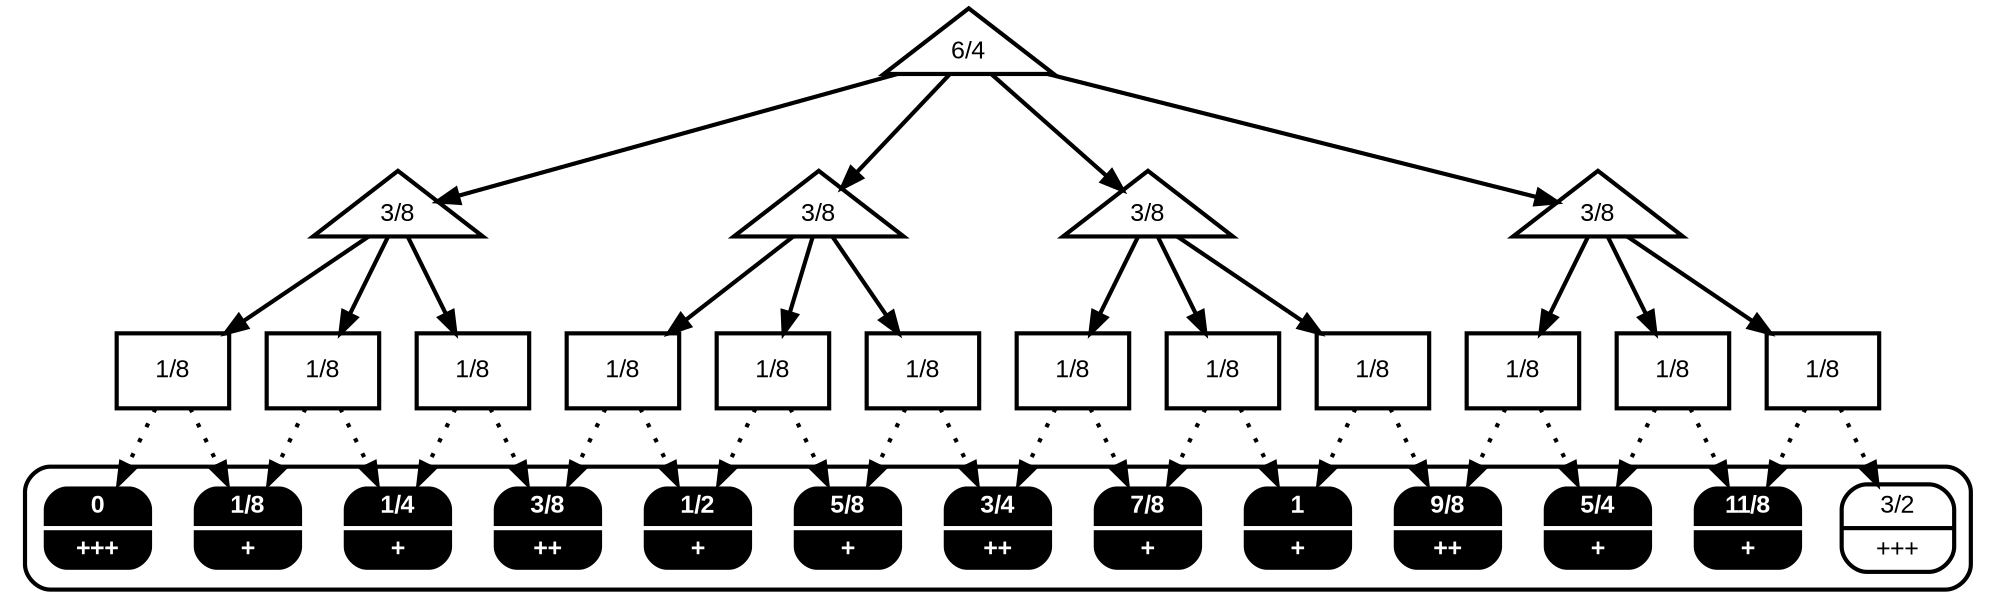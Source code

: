 digraph G {
    graph [bgcolor=transparent,
        fontname=Arial,
        penwidth=2,
        truecolor=true];
    node [fontname=Arial,
        fontsize=12,
        penwidth=2];
    edge [penwidth=2];
    node_0 [label="6/4",
        shape=triangle];
    node_1 [label="3/8",
        shape=triangle];
    node_2 [label="1/8",
        shape=box];
    node_3 [label="1/8",
        shape=box];
    node_4 [label="1/8",
        shape=box];
    node_5 [label="3/8",
        shape=triangle];
    node_6 [label="1/8",
        shape=box];
    node_7 [label="1/8",
        shape=box];
    node_8 [label="1/8",
        shape=box];
    node_9 [label="3/8",
        shape=triangle];
    node_10 [label="1/8",
        shape=box];
    node_11 [label="1/8",
        shape=box];
    node_12 [label="1/8",
        shape=box];
    node_13 [label="3/8",
        shape=triangle];
    node_14 [label="1/8",
        shape=box];
    node_15 [label="1/8",
        shape=box];
    node_16 [label="1/8",
        shape=box];
    subgraph cluster_offsets {
        graph [style=rounded];
        node_17_0 [color=white,
            fillcolor=black,
            fontcolor=white,
            fontname="Arial bold",
            label="{ <f_0_0> 0 | <f_0_1> +++ }",
            shape=Mrecord,
            style=filled];
        node_17_1 [color=white,
            fillcolor=black,
            fontcolor=white,
            fontname="Arial bold",
            label="{ <f_0_0> 1/8 | <f_0_1> + }",
            shape=Mrecord,
            style=filled];
        node_17_2 [color=white,
            fillcolor=black,
            fontcolor=white,
            fontname="Arial bold",
            label="{ <f_0_0> 1/4 | <f_0_1> + }",
            shape=Mrecord,
            style=filled];
        node_17_3 [color=white,
            fillcolor=black,
            fontcolor=white,
            fontname="Arial bold",
            label="{ <f_0_0> 3/8 | <f_0_1> ++ }",
            shape=Mrecord,
            style=filled];
        node_17_4 [color=white,
            fillcolor=black,
            fontcolor=white,
            fontname="Arial bold",
            label="{ <f_0_0> 1/2 | <f_0_1> + }",
            shape=Mrecord,
            style=filled];
        node_17_5 [color=white,
            fillcolor=black,
            fontcolor=white,
            fontname="Arial bold",
            label="{ <f_0_0> 5/8 | <f_0_1> + }",
            shape=Mrecord,
            style=filled];
        node_17_6 [color=white,
            fillcolor=black,
            fontcolor=white,
            fontname="Arial bold",
            label="{ <f_0_0> 3/4 | <f_0_1> ++ }",
            shape=Mrecord,
            style=filled];
        node_17_7 [color=white,
            fillcolor=black,
            fontcolor=white,
            fontname="Arial bold",
            label="{ <f_0_0> 7/8 | <f_0_1> + }",
            shape=Mrecord,
            style=filled];
        node_17_8 [color=white,
            fillcolor=black,
            fontcolor=white,
            fontname="Arial bold",
            label="{ <f_0_0> 1 | <f_0_1> + }",
            shape=Mrecord,
            style=filled];
        node_17_9 [color=white,
            fillcolor=black,
            fontcolor=white,
            fontname="Arial bold",
            label="{ <f_0_0> 9/8 | <f_0_1> ++ }",
            shape=Mrecord,
            style=filled];
        node_17_10 [color=white,
            fillcolor=black,
            fontcolor=white,
            fontname="Arial bold",
            label="{ <f_0_0> 5/4 | <f_0_1> + }",
            shape=Mrecord,
            style=filled];
        node_17_11 [color=white,
            fillcolor=black,
            fontcolor=white,
            fontname="Arial bold",
            label="{ <f_0_0> 11/8 | <f_0_1> + }",
            shape=Mrecord,
            style=filled];
        node_17_12 [label="{ <f_0_0> 3/2 | <f_0_1> +++ }",
            shape=Mrecord];
    }
    node_0 -> node_1;
    node_0 -> node_5;
    node_0 -> node_9;
    node_0 -> node_13;
    node_1 -> node_2;
    node_1 -> node_3;
    node_1 -> node_4;
    node_2 -> node_17_0 [style=dotted];
    node_2 -> node_17_1 [style=dotted];
    node_3 -> node_17_1 [style=dotted];
    node_3 -> node_17_2 [style=dotted];
    node_4 -> node_17_2 [style=dotted];
    node_4 -> node_17_3 [style=dotted];
    node_5 -> node_6;
    node_5 -> node_7;
    node_5 -> node_8;
    node_6 -> node_17_3 [style=dotted];
    node_6 -> node_17_4 [style=dotted];
    node_7 -> node_17_4 [style=dotted];
    node_7 -> node_17_5 [style=dotted];
    node_8 -> node_17_5 [style=dotted];
    node_8 -> node_17_6 [style=dotted];
    node_9 -> node_10;
    node_9 -> node_11;
    node_9 -> node_12;
    node_10 -> node_17_6 [style=dotted];
    node_10 -> node_17_7 [style=dotted];
    node_11 -> node_17_7 [style=dotted];
    node_11 -> node_17_8 [style=dotted];
    node_12 -> node_17_8 [style=dotted];
    node_12 -> node_17_9 [style=dotted];
    node_13 -> node_14;
    node_13 -> node_15;
    node_13 -> node_16;
    node_14 -> node_17_9 [style=dotted];
    node_14 -> node_17_10 [style=dotted];
    node_15 -> node_17_10 [style=dotted];
    node_15 -> node_17_11 [style=dotted];
    node_16 -> node_17_11 [style=dotted];
    node_16 -> node_17_12 [style=dotted];
}